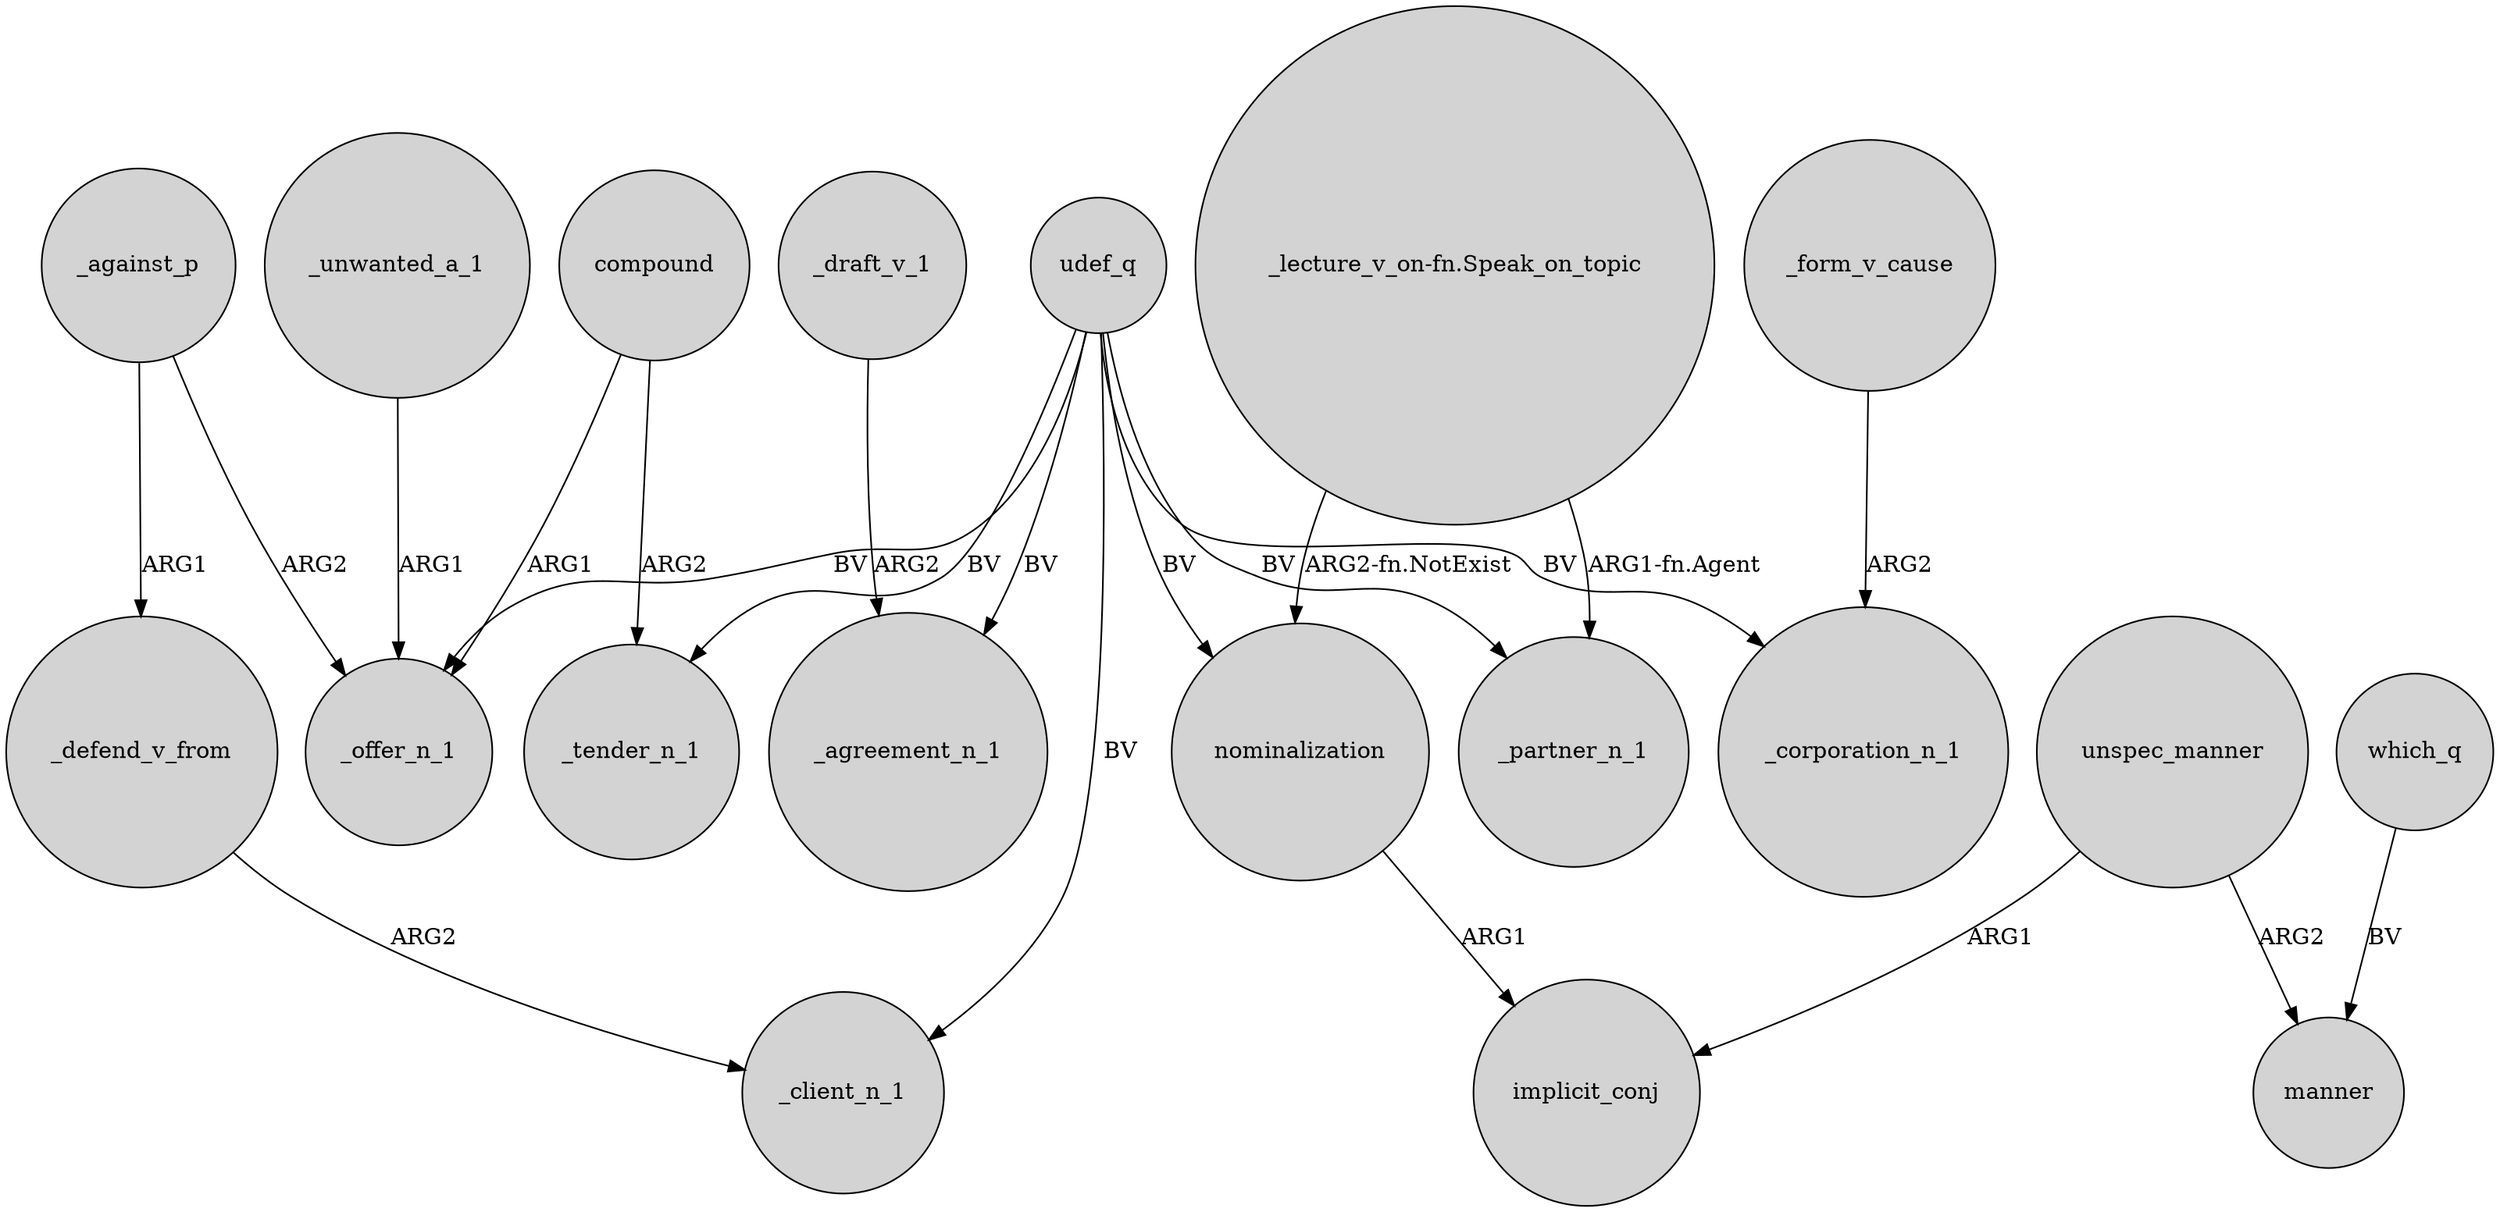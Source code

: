 digraph {
	node [shape=circle style=filled]
	_unwanted_a_1 -> _offer_n_1 [label=ARG1]
	_against_p -> _defend_v_from [label=ARG1]
	"_lecture_v_on-fn.Speak_on_topic" -> _partner_n_1 [label="ARG1-fn.Agent"]
	udef_q -> _tender_n_1 [label=BV]
	unspec_manner -> implicit_conj [label=ARG1]
	udef_q -> _offer_n_1 [label=BV]
	_draft_v_1 -> _agreement_n_1 [label=ARG2]
	udef_q -> _partner_n_1 [label=BV]
	which_q -> manner [label=BV]
	nominalization -> implicit_conj [label=ARG1]
	"_lecture_v_on-fn.Speak_on_topic" -> nominalization [label="ARG2-fn.NotExist"]
	udef_q -> _agreement_n_1 [label=BV]
	udef_q -> _corporation_n_1 [label=BV]
	compound -> _tender_n_1 [label=ARG2]
	udef_q -> _client_n_1 [label=BV]
	udef_q -> nominalization [label=BV]
	_defend_v_from -> _client_n_1 [label=ARG2]
	_form_v_cause -> _corporation_n_1 [label=ARG2]
	unspec_manner -> manner [label=ARG2]
	compound -> _offer_n_1 [label=ARG1]
	_against_p -> _offer_n_1 [label=ARG2]
}
